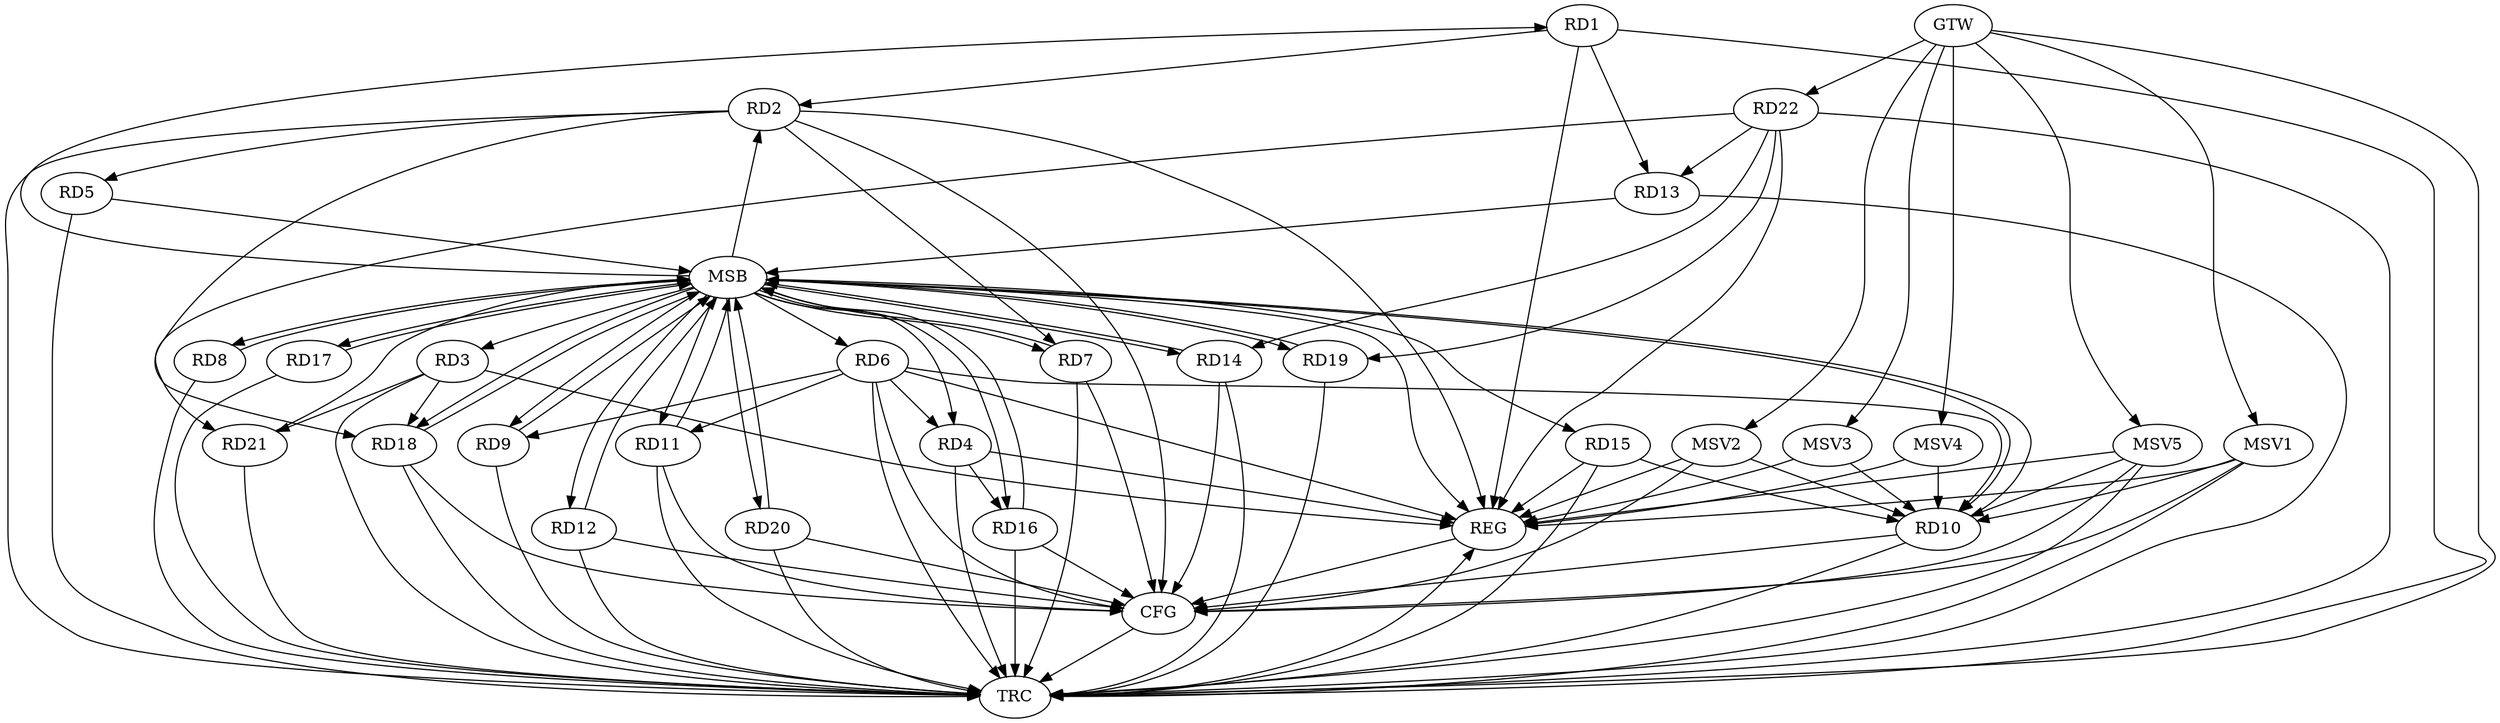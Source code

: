 strict digraph G {
  RD1 [ label="RD1" ];
  RD2 [ label="RD2" ];
  RD3 [ label="RD3" ];
  RD4 [ label="RD4" ];
  RD5 [ label="RD5" ];
  RD6 [ label="RD6" ];
  RD7 [ label="RD7" ];
  RD8 [ label="RD8" ];
  RD9 [ label="RD9" ];
  RD10 [ label="RD10" ];
  RD11 [ label="RD11" ];
  RD12 [ label="RD12" ];
  RD13 [ label="RD13" ];
  RD14 [ label="RD14" ];
  RD15 [ label="RD15" ];
  RD16 [ label="RD16" ];
  RD17 [ label="RD17" ];
  RD18 [ label="RD18" ];
  RD19 [ label="RD19" ];
  RD20 [ label="RD20" ];
  RD21 [ label="RD21" ];
  RD22 [ label="RD22" ];
  GTW [ label="GTW" ];
  REG [ label="REG" ];
  MSB [ label="MSB" ];
  CFG [ label="CFG" ];
  TRC [ label="TRC" ];
  MSV1 [ label="MSV1" ];
  MSV2 [ label="MSV2" ];
  MSV3 [ label="MSV3" ];
  MSV4 [ label="MSV4" ];
  MSV5 [ label="MSV5" ];
  RD1 -> RD2;
  RD1 -> RD13;
  RD2 -> RD5;
  RD2 -> RD7;
  RD2 -> RD18;
  RD3 -> RD18;
  RD3 -> RD21;
  RD6 -> RD4;
  RD4 -> RD16;
  RD6 -> RD9;
  RD6 -> RD10;
  RD6 -> RD11;
  RD15 -> RD10;
  RD22 -> RD13;
  RD22 -> RD14;
  RD22 -> RD19;
  RD22 -> RD21;
  GTW -> RD22;
  RD1 -> REG;
  RD2 -> REG;
  RD3 -> REG;
  RD4 -> REG;
  RD6 -> REG;
  RD15 -> REG;
  RD22 -> REG;
  RD5 -> MSB;
  MSB -> RD7;
  MSB -> RD8;
  MSB -> RD15;
  MSB -> RD17;
  MSB -> REG;
  RD7 -> MSB;
  MSB -> RD3;
  MSB -> RD6;
  MSB -> RD12;
  MSB -> RD20;
  RD8 -> MSB;
  RD9 -> MSB;
  MSB -> RD1;
  RD10 -> MSB;
  MSB -> RD2;
  MSB -> RD11;
  RD11 -> MSB;
  MSB -> RD16;
  MSB -> RD18;
  RD12 -> MSB;
  RD13 -> MSB;
  RD14 -> MSB;
  RD16 -> MSB;
  RD17 -> MSB;
  MSB -> RD4;
  MSB -> RD10;
  RD18 -> MSB;
  MSB -> RD9;
  RD19 -> MSB;
  RD20 -> MSB;
  MSB -> RD14;
  RD21 -> MSB;
  MSB -> RD19;
  RD7 -> CFG;
  RD16 -> CFG;
  RD2 -> CFG;
  RD10 -> CFG;
  RD12 -> CFG;
  RD14 -> CFG;
  RD6 -> CFG;
  RD11 -> CFG;
  RD18 -> CFG;
  RD20 -> CFG;
  REG -> CFG;
  RD1 -> TRC;
  RD2 -> TRC;
  RD3 -> TRC;
  RD4 -> TRC;
  RD5 -> TRC;
  RD6 -> TRC;
  RD7 -> TRC;
  RD8 -> TRC;
  RD9 -> TRC;
  RD10 -> TRC;
  RD11 -> TRC;
  RD12 -> TRC;
  RD13 -> TRC;
  RD14 -> TRC;
  RD15 -> TRC;
  RD16 -> TRC;
  RD17 -> TRC;
  RD18 -> TRC;
  RD19 -> TRC;
  RD20 -> TRC;
  RD21 -> TRC;
  RD22 -> TRC;
  GTW -> TRC;
  CFG -> TRC;
  TRC -> REG;
  MSV1 -> RD10;
  GTW -> MSV1;
  MSV1 -> REG;
  MSV1 -> TRC;
  MSV1 -> CFG;
  MSV2 -> RD10;
  MSV3 -> RD10;
  GTW -> MSV2;
  MSV2 -> REG;
  MSV2 -> CFG;
  GTW -> MSV3;
  MSV3 -> REG;
  MSV4 -> RD10;
  GTW -> MSV4;
  MSV4 -> REG;
  MSV5 -> RD10;
  GTW -> MSV5;
  MSV5 -> REG;
  MSV5 -> TRC;
  MSV5 -> CFG;
}
